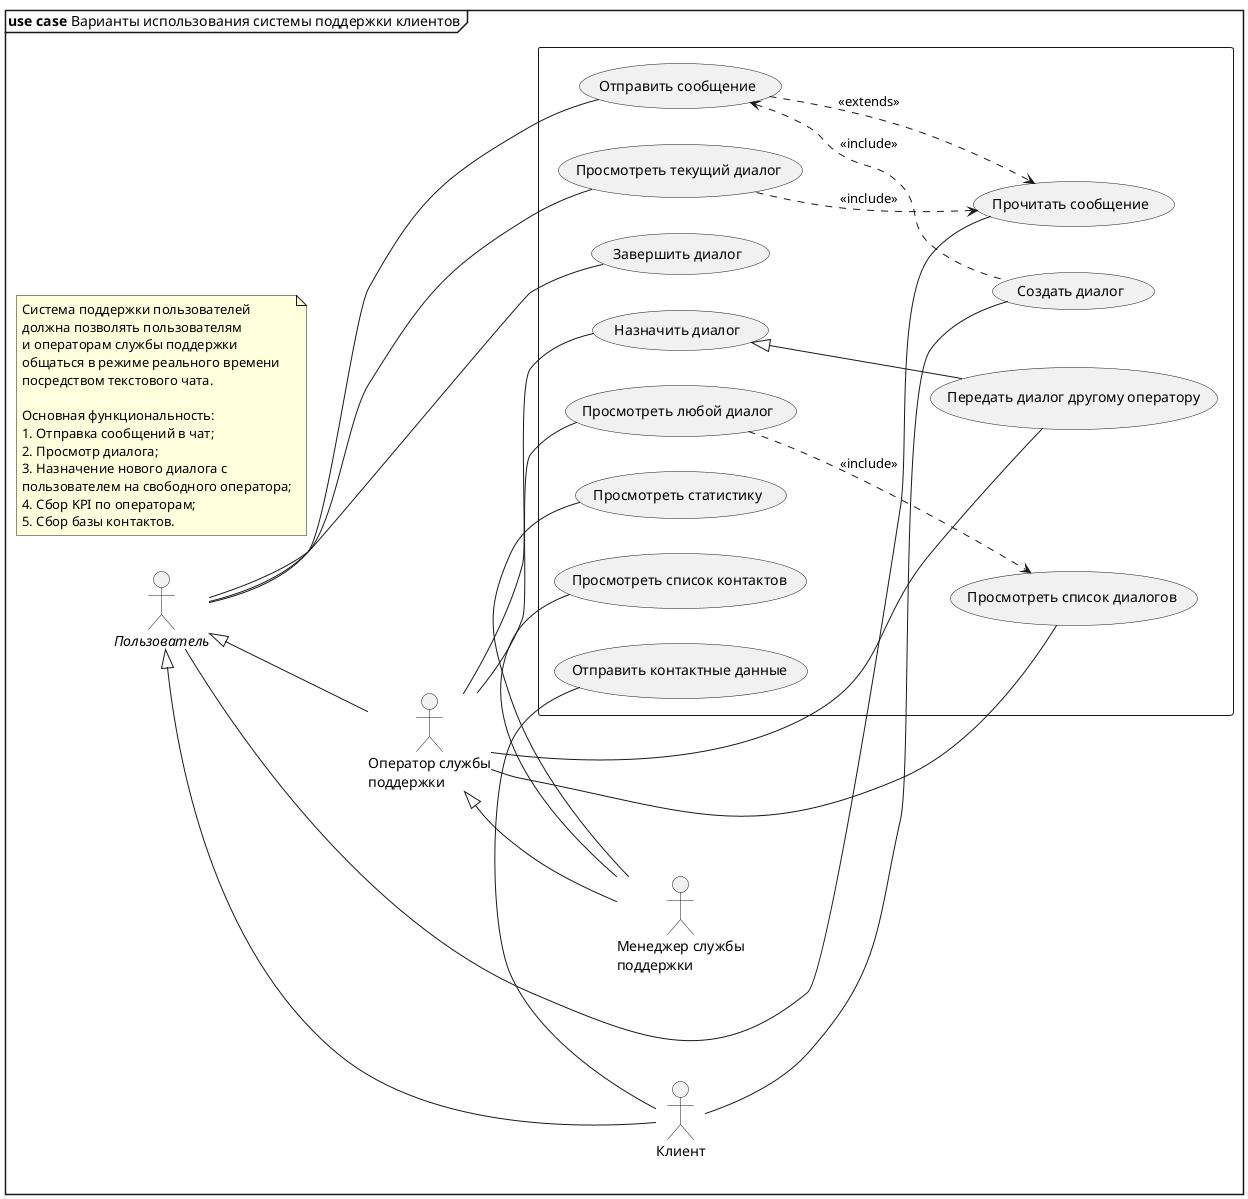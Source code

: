 @startuml "Activity diagram Lecture"

left to right direction

mainframe <b>use case</b> Варианты использования системы поддержки клиентов

note as Req <<requirement>>
    Система поддержки пользователей
    должна позволять пользователям
    и операторам службы поддержки
    общаться в режиме реального времени
    посредством текстового чата.

    Основная функциональность:
    1. Отправка сообщений в чат;
    2. Просмотр диалога;
    3. Назначение нового диалога с 
    пользователем на свободного оператора;
    4. Сбор KPI по операторам;
    5. Сбор базы контактов.
endnote

:Клиент: as Client
:Оператор службы\nподдержки: as Support
:Менеджер службы\nподдержки: as Manager
://Пользователь//: as User

Support <|-- Manager
User <|-- Client
User <|-- Support

rectangle {
    usecase "Отправить сообщение" as UC1
    usecase "Создать диалог" as UC2
    usecase "Просмотреть текущий диалог" as UC3.1
    usecase "Просмотреть любой диалог" as UC3.2
    usecase "Прочитать сообщение" as UC4
    usecase "Завершить диалог" as UC5
    usecase "Назначить диалог" as UC6
    usecase "Передать диалог другому оператору" as UC7
    usecase "Просмотреть статистику" as UC8
    usecase "Просмотреть список диалогов" as UC9
    usecase "Отправить контактные данные" as UC10
    usecase "Просмотреть список контактов" as UC11
}

User - UC1
User - UC3.1
User - UC4
User - UC5

Client - UC2
Client - UC10

Support - UC7
Support - UC6
Support - UC9
Support - UC3.2

Manager - UC8
Manager - UC11

UC3.1 ..> UC4 : <<include>>
UC1 ..> UC4 : <<extends>>

UC3.2 ..> UC9 : <<include>>

UC1 <.. UC2 : <<include>>

UC6 <|-- UC7

@enduml
